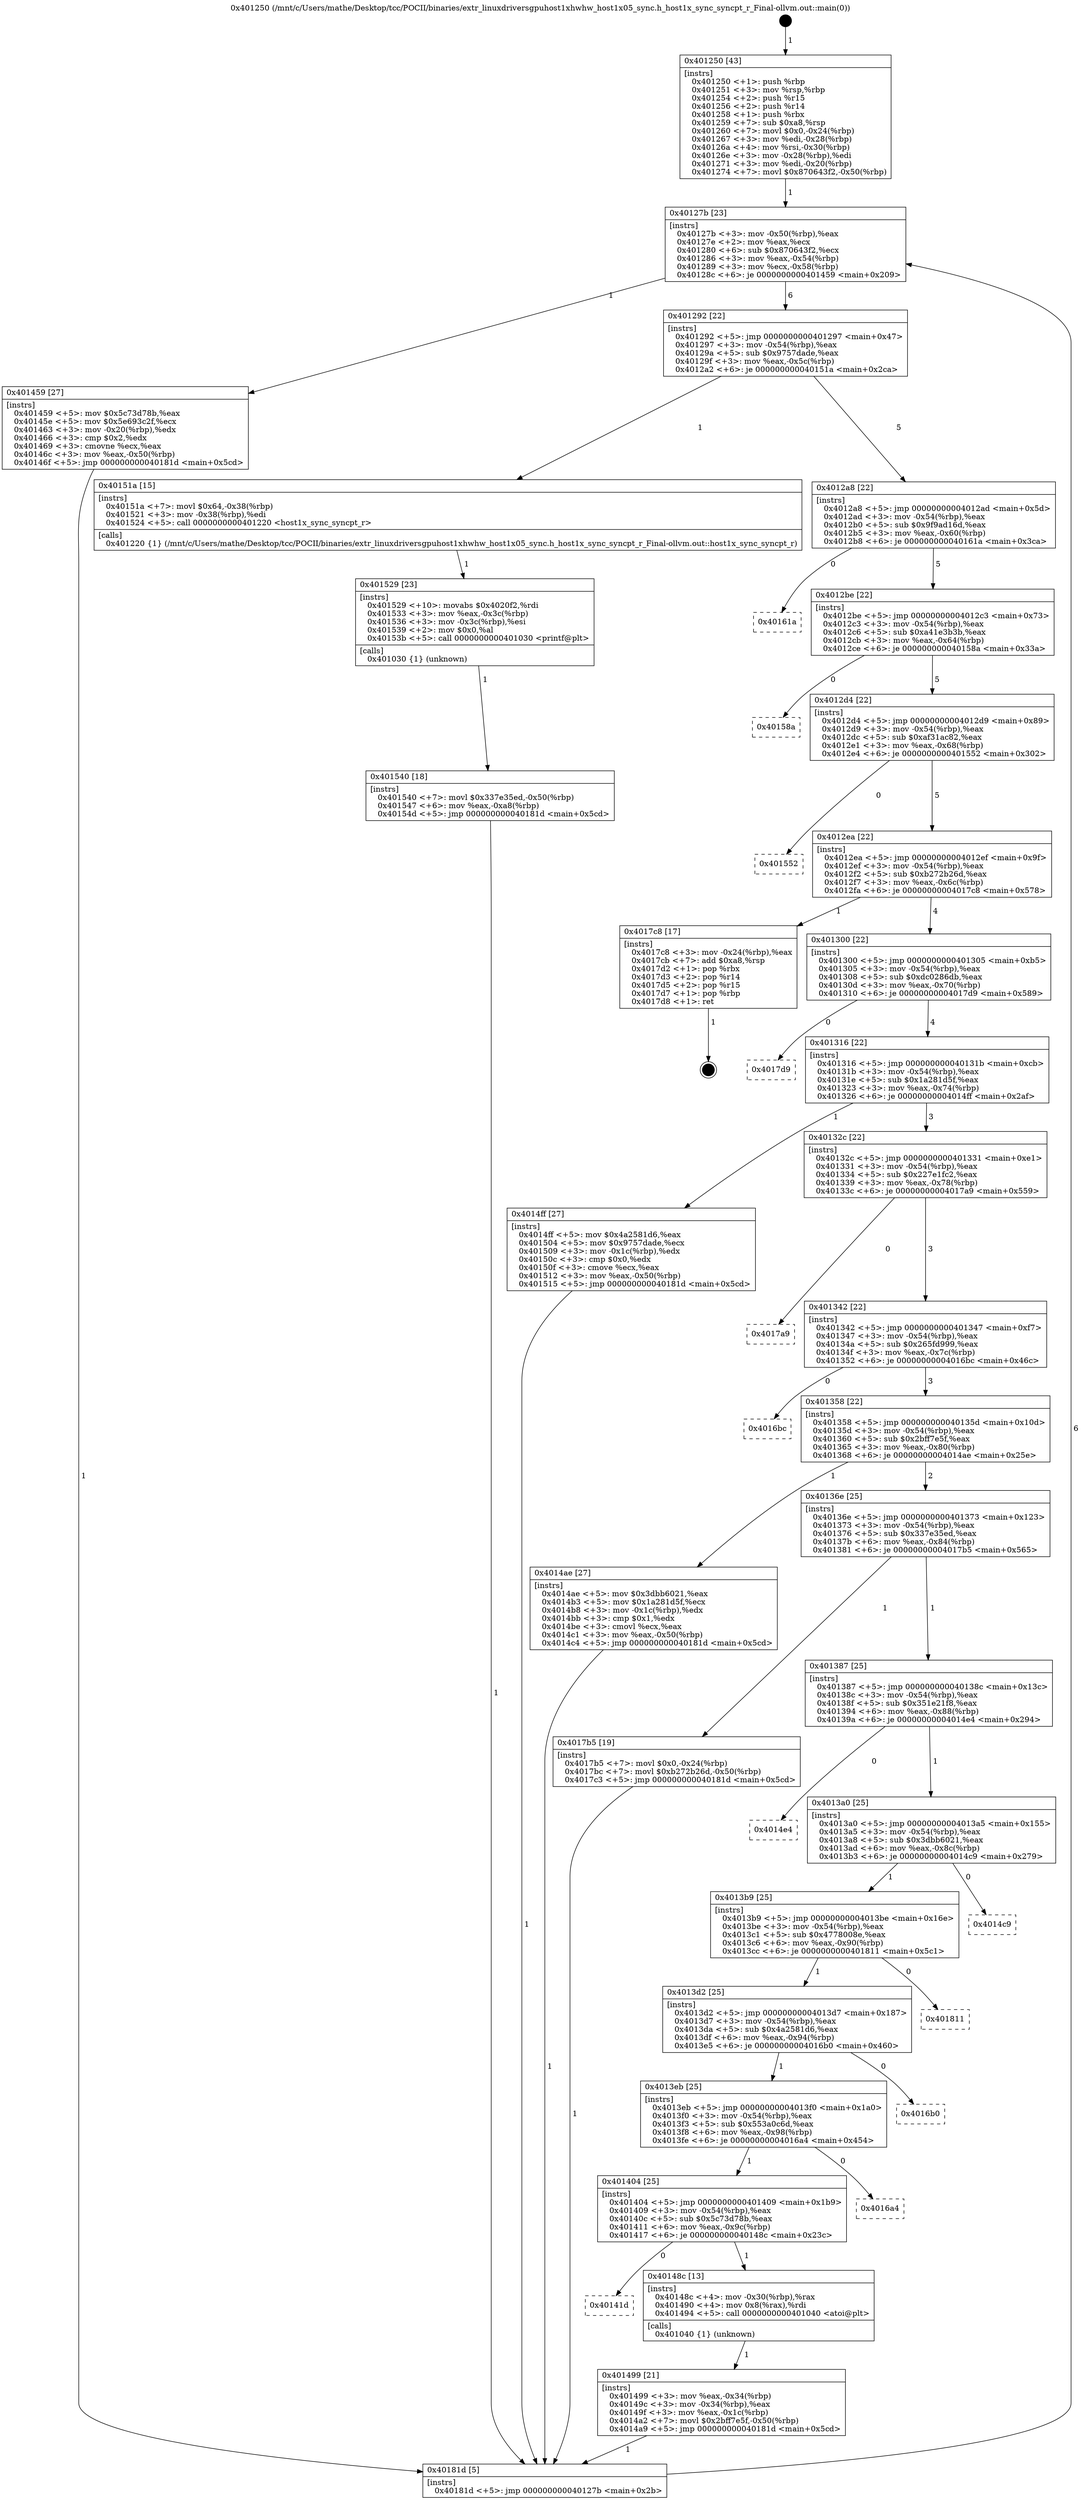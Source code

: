 digraph "0x401250" {
  label = "0x401250 (/mnt/c/Users/mathe/Desktop/tcc/POCII/binaries/extr_linuxdriversgpuhost1xhwhw_host1x05_sync.h_host1x_sync_syncpt_r_Final-ollvm.out::main(0))"
  labelloc = "t"
  node[shape=record]

  Entry [label="",width=0.3,height=0.3,shape=circle,fillcolor=black,style=filled]
  "0x40127b" [label="{
     0x40127b [23]\l
     | [instrs]\l
     &nbsp;&nbsp;0x40127b \<+3\>: mov -0x50(%rbp),%eax\l
     &nbsp;&nbsp;0x40127e \<+2\>: mov %eax,%ecx\l
     &nbsp;&nbsp;0x401280 \<+6\>: sub $0x870643f2,%ecx\l
     &nbsp;&nbsp;0x401286 \<+3\>: mov %eax,-0x54(%rbp)\l
     &nbsp;&nbsp;0x401289 \<+3\>: mov %ecx,-0x58(%rbp)\l
     &nbsp;&nbsp;0x40128c \<+6\>: je 0000000000401459 \<main+0x209\>\l
  }"]
  "0x401459" [label="{
     0x401459 [27]\l
     | [instrs]\l
     &nbsp;&nbsp;0x401459 \<+5\>: mov $0x5c73d78b,%eax\l
     &nbsp;&nbsp;0x40145e \<+5\>: mov $0x5e693c2f,%ecx\l
     &nbsp;&nbsp;0x401463 \<+3\>: mov -0x20(%rbp),%edx\l
     &nbsp;&nbsp;0x401466 \<+3\>: cmp $0x2,%edx\l
     &nbsp;&nbsp;0x401469 \<+3\>: cmovne %ecx,%eax\l
     &nbsp;&nbsp;0x40146c \<+3\>: mov %eax,-0x50(%rbp)\l
     &nbsp;&nbsp;0x40146f \<+5\>: jmp 000000000040181d \<main+0x5cd\>\l
  }"]
  "0x401292" [label="{
     0x401292 [22]\l
     | [instrs]\l
     &nbsp;&nbsp;0x401292 \<+5\>: jmp 0000000000401297 \<main+0x47\>\l
     &nbsp;&nbsp;0x401297 \<+3\>: mov -0x54(%rbp),%eax\l
     &nbsp;&nbsp;0x40129a \<+5\>: sub $0x9757dade,%eax\l
     &nbsp;&nbsp;0x40129f \<+3\>: mov %eax,-0x5c(%rbp)\l
     &nbsp;&nbsp;0x4012a2 \<+6\>: je 000000000040151a \<main+0x2ca\>\l
  }"]
  "0x40181d" [label="{
     0x40181d [5]\l
     | [instrs]\l
     &nbsp;&nbsp;0x40181d \<+5\>: jmp 000000000040127b \<main+0x2b\>\l
  }"]
  "0x401250" [label="{
     0x401250 [43]\l
     | [instrs]\l
     &nbsp;&nbsp;0x401250 \<+1\>: push %rbp\l
     &nbsp;&nbsp;0x401251 \<+3\>: mov %rsp,%rbp\l
     &nbsp;&nbsp;0x401254 \<+2\>: push %r15\l
     &nbsp;&nbsp;0x401256 \<+2\>: push %r14\l
     &nbsp;&nbsp;0x401258 \<+1\>: push %rbx\l
     &nbsp;&nbsp;0x401259 \<+7\>: sub $0xa8,%rsp\l
     &nbsp;&nbsp;0x401260 \<+7\>: movl $0x0,-0x24(%rbp)\l
     &nbsp;&nbsp;0x401267 \<+3\>: mov %edi,-0x28(%rbp)\l
     &nbsp;&nbsp;0x40126a \<+4\>: mov %rsi,-0x30(%rbp)\l
     &nbsp;&nbsp;0x40126e \<+3\>: mov -0x28(%rbp),%edi\l
     &nbsp;&nbsp;0x401271 \<+3\>: mov %edi,-0x20(%rbp)\l
     &nbsp;&nbsp;0x401274 \<+7\>: movl $0x870643f2,-0x50(%rbp)\l
  }"]
  Exit [label="",width=0.3,height=0.3,shape=circle,fillcolor=black,style=filled,peripheries=2]
  "0x40151a" [label="{
     0x40151a [15]\l
     | [instrs]\l
     &nbsp;&nbsp;0x40151a \<+7\>: movl $0x64,-0x38(%rbp)\l
     &nbsp;&nbsp;0x401521 \<+3\>: mov -0x38(%rbp),%edi\l
     &nbsp;&nbsp;0x401524 \<+5\>: call 0000000000401220 \<host1x_sync_syncpt_r\>\l
     | [calls]\l
     &nbsp;&nbsp;0x401220 \{1\} (/mnt/c/Users/mathe/Desktop/tcc/POCII/binaries/extr_linuxdriversgpuhost1xhwhw_host1x05_sync.h_host1x_sync_syncpt_r_Final-ollvm.out::host1x_sync_syncpt_r)\l
  }"]
  "0x4012a8" [label="{
     0x4012a8 [22]\l
     | [instrs]\l
     &nbsp;&nbsp;0x4012a8 \<+5\>: jmp 00000000004012ad \<main+0x5d\>\l
     &nbsp;&nbsp;0x4012ad \<+3\>: mov -0x54(%rbp),%eax\l
     &nbsp;&nbsp;0x4012b0 \<+5\>: sub $0x9f9ad16d,%eax\l
     &nbsp;&nbsp;0x4012b5 \<+3\>: mov %eax,-0x60(%rbp)\l
     &nbsp;&nbsp;0x4012b8 \<+6\>: je 000000000040161a \<main+0x3ca\>\l
  }"]
  "0x401540" [label="{
     0x401540 [18]\l
     | [instrs]\l
     &nbsp;&nbsp;0x401540 \<+7\>: movl $0x337e35ed,-0x50(%rbp)\l
     &nbsp;&nbsp;0x401547 \<+6\>: mov %eax,-0xa8(%rbp)\l
     &nbsp;&nbsp;0x40154d \<+5\>: jmp 000000000040181d \<main+0x5cd\>\l
  }"]
  "0x40161a" [label="{
     0x40161a\l
  }", style=dashed]
  "0x4012be" [label="{
     0x4012be [22]\l
     | [instrs]\l
     &nbsp;&nbsp;0x4012be \<+5\>: jmp 00000000004012c3 \<main+0x73\>\l
     &nbsp;&nbsp;0x4012c3 \<+3\>: mov -0x54(%rbp),%eax\l
     &nbsp;&nbsp;0x4012c6 \<+5\>: sub $0xa41e3b3b,%eax\l
     &nbsp;&nbsp;0x4012cb \<+3\>: mov %eax,-0x64(%rbp)\l
     &nbsp;&nbsp;0x4012ce \<+6\>: je 000000000040158a \<main+0x33a\>\l
  }"]
  "0x401529" [label="{
     0x401529 [23]\l
     | [instrs]\l
     &nbsp;&nbsp;0x401529 \<+10\>: movabs $0x4020f2,%rdi\l
     &nbsp;&nbsp;0x401533 \<+3\>: mov %eax,-0x3c(%rbp)\l
     &nbsp;&nbsp;0x401536 \<+3\>: mov -0x3c(%rbp),%esi\l
     &nbsp;&nbsp;0x401539 \<+2\>: mov $0x0,%al\l
     &nbsp;&nbsp;0x40153b \<+5\>: call 0000000000401030 \<printf@plt\>\l
     | [calls]\l
     &nbsp;&nbsp;0x401030 \{1\} (unknown)\l
  }"]
  "0x40158a" [label="{
     0x40158a\l
  }", style=dashed]
  "0x4012d4" [label="{
     0x4012d4 [22]\l
     | [instrs]\l
     &nbsp;&nbsp;0x4012d4 \<+5\>: jmp 00000000004012d9 \<main+0x89\>\l
     &nbsp;&nbsp;0x4012d9 \<+3\>: mov -0x54(%rbp),%eax\l
     &nbsp;&nbsp;0x4012dc \<+5\>: sub $0xaf31ac82,%eax\l
     &nbsp;&nbsp;0x4012e1 \<+3\>: mov %eax,-0x68(%rbp)\l
     &nbsp;&nbsp;0x4012e4 \<+6\>: je 0000000000401552 \<main+0x302\>\l
  }"]
  "0x401499" [label="{
     0x401499 [21]\l
     | [instrs]\l
     &nbsp;&nbsp;0x401499 \<+3\>: mov %eax,-0x34(%rbp)\l
     &nbsp;&nbsp;0x40149c \<+3\>: mov -0x34(%rbp),%eax\l
     &nbsp;&nbsp;0x40149f \<+3\>: mov %eax,-0x1c(%rbp)\l
     &nbsp;&nbsp;0x4014a2 \<+7\>: movl $0x2bff7e5f,-0x50(%rbp)\l
     &nbsp;&nbsp;0x4014a9 \<+5\>: jmp 000000000040181d \<main+0x5cd\>\l
  }"]
  "0x401552" [label="{
     0x401552\l
  }", style=dashed]
  "0x4012ea" [label="{
     0x4012ea [22]\l
     | [instrs]\l
     &nbsp;&nbsp;0x4012ea \<+5\>: jmp 00000000004012ef \<main+0x9f\>\l
     &nbsp;&nbsp;0x4012ef \<+3\>: mov -0x54(%rbp),%eax\l
     &nbsp;&nbsp;0x4012f2 \<+5\>: sub $0xb272b26d,%eax\l
     &nbsp;&nbsp;0x4012f7 \<+3\>: mov %eax,-0x6c(%rbp)\l
     &nbsp;&nbsp;0x4012fa \<+6\>: je 00000000004017c8 \<main+0x578\>\l
  }"]
  "0x40141d" [label="{
     0x40141d\l
  }", style=dashed]
  "0x4017c8" [label="{
     0x4017c8 [17]\l
     | [instrs]\l
     &nbsp;&nbsp;0x4017c8 \<+3\>: mov -0x24(%rbp),%eax\l
     &nbsp;&nbsp;0x4017cb \<+7\>: add $0xa8,%rsp\l
     &nbsp;&nbsp;0x4017d2 \<+1\>: pop %rbx\l
     &nbsp;&nbsp;0x4017d3 \<+2\>: pop %r14\l
     &nbsp;&nbsp;0x4017d5 \<+2\>: pop %r15\l
     &nbsp;&nbsp;0x4017d7 \<+1\>: pop %rbp\l
     &nbsp;&nbsp;0x4017d8 \<+1\>: ret\l
  }"]
  "0x401300" [label="{
     0x401300 [22]\l
     | [instrs]\l
     &nbsp;&nbsp;0x401300 \<+5\>: jmp 0000000000401305 \<main+0xb5\>\l
     &nbsp;&nbsp;0x401305 \<+3\>: mov -0x54(%rbp),%eax\l
     &nbsp;&nbsp;0x401308 \<+5\>: sub $0xdc0286db,%eax\l
     &nbsp;&nbsp;0x40130d \<+3\>: mov %eax,-0x70(%rbp)\l
     &nbsp;&nbsp;0x401310 \<+6\>: je 00000000004017d9 \<main+0x589\>\l
  }"]
  "0x40148c" [label="{
     0x40148c [13]\l
     | [instrs]\l
     &nbsp;&nbsp;0x40148c \<+4\>: mov -0x30(%rbp),%rax\l
     &nbsp;&nbsp;0x401490 \<+4\>: mov 0x8(%rax),%rdi\l
     &nbsp;&nbsp;0x401494 \<+5\>: call 0000000000401040 \<atoi@plt\>\l
     | [calls]\l
     &nbsp;&nbsp;0x401040 \{1\} (unknown)\l
  }"]
  "0x4017d9" [label="{
     0x4017d9\l
  }", style=dashed]
  "0x401316" [label="{
     0x401316 [22]\l
     | [instrs]\l
     &nbsp;&nbsp;0x401316 \<+5\>: jmp 000000000040131b \<main+0xcb\>\l
     &nbsp;&nbsp;0x40131b \<+3\>: mov -0x54(%rbp),%eax\l
     &nbsp;&nbsp;0x40131e \<+5\>: sub $0x1a281d5f,%eax\l
     &nbsp;&nbsp;0x401323 \<+3\>: mov %eax,-0x74(%rbp)\l
     &nbsp;&nbsp;0x401326 \<+6\>: je 00000000004014ff \<main+0x2af\>\l
  }"]
  "0x401404" [label="{
     0x401404 [25]\l
     | [instrs]\l
     &nbsp;&nbsp;0x401404 \<+5\>: jmp 0000000000401409 \<main+0x1b9\>\l
     &nbsp;&nbsp;0x401409 \<+3\>: mov -0x54(%rbp),%eax\l
     &nbsp;&nbsp;0x40140c \<+5\>: sub $0x5c73d78b,%eax\l
     &nbsp;&nbsp;0x401411 \<+6\>: mov %eax,-0x9c(%rbp)\l
     &nbsp;&nbsp;0x401417 \<+6\>: je 000000000040148c \<main+0x23c\>\l
  }"]
  "0x4014ff" [label="{
     0x4014ff [27]\l
     | [instrs]\l
     &nbsp;&nbsp;0x4014ff \<+5\>: mov $0x4a2581d6,%eax\l
     &nbsp;&nbsp;0x401504 \<+5\>: mov $0x9757dade,%ecx\l
     &nbsp;&nbsp;0x401509 \<+3\>: mov -0x1c(%rbp),%edx\l
     &nbsp;&nbsp;0x40150c \<+3\>: cmp $0x0,%edx\l
     &nbsp;&nbsp;0x40150f \<+3\>: cmove %ecx,%eax\l
     &nbsp;&nbsp;0x401512 \<+3\>: mov %eax,-0x50(%rbp)\l
     &nbsp;&nbsp;0x401515 \<+5\>: jmp 000000000040181d \<main+0x5cd\>\l
  }"]
  "0x40132c" [label="{
     0x40132c [22]\l
     | [instrs]\l
     &nbsp;&nbsp;0x40132c \<+5\>: jmp 0000000000401331 \<main+0xe1\>\l
     &nbsp;&nbsp;0x401331 \<+3\>: mov -0x54(%rbp),%eax\l
     &nbsp;&nbsp;0x401334 \<+5\>: sub $0x227e1fc2,%eax\l
     &nbsp;&nbsp;0x401339 \<+3\>: mov %eax,-0x78(%rbp)\l
     &nbsp;&nbsp;0x40133c \<+6\>: je 00000000004017a9 \<main+0x559\>\l
  }"]
  "0x4016a4" [label="{
     0x4016a4\l
  }", style=dashed]
  "0x4017a9" [label="{
     0x4017a9\l
  }", style=dashed]
  "0x401342" [label="{
     0x401342 [22]\l
     | [instrs]\l
     &nbsp;&nbsp;0x401342 \<+5\>: jmp 0000000000401347 \<main+0xf7\>\l
     &nbsp;&nbsp;0x401347 \<+3\>: mov -0x54(%rbp),%eax\l
     &nbsp;&nbsp;0x40134a \<+5\>: sub $0x265fd999,%eax\l
     &nbsp;&nbsp;0x40134f \<+3\>: mov %eax,-0x7c(%rbp)\l
     &nbsp;&nbsp;0x401352 \<+6\>: je 00000000004016bc \<main+0x46c\>\l
  }"]
  "0x4013eb" [label="{
     0x4013eb [25]\l
     | [instrs]\l
     &nbsp;&nbsp;0x4013eb \<+5\>: jmp 00000000004013f0 \<main+0x1a0\>\l
     &nbsp;&nbsp;0x4013f0 \<+3\>: mov -0x54(%rbp),%eax\l
     &nbsp;&nbsp;0x4013f3 \<+5\>: sub $0x553a0c6d,%eax\l
     &nbsp;&nbsp;0x4013f8 \<+6\>: mov %eax,-0x98(%rbp)\l
     &nbsp;&nbsp;0x4013fe \<+6\>: je 00000000004016a4 \<main+0x454\>\l
  }"]
  "0x4016bc" [label="{
     0x4016bc\l
  }", style=dashed]
  "0x401358" [label="{
     0x401358 [22]\l
     | [instrs]\l
     &nbsp;&nbsp;0x401358 \<+5\>: jmp 000000000040135d \<main+0x10d\>\l
     &nbsp;&nbsp;0x40135d \<+3\>: mov -0x54(%rbp),%eax\l
     &nbsp;&nbsp;0x401360 \<+5\>: sub $0x2bff7e5f,%eax\l
     &nbsp;&nbsp;0x401365 \<+3\>: mov %eax,-0x80(%rbp)\l
     &nbsp;&nbsp;0x401368 \<+6\>: je 00000000004014ae \<main+0x25e\>\l
  }"]
  "0x4016b0" [label="{
     0x4016b0\l
  }", style=dashed]
  "0x4014ae" [label="{
     0x4014ae [27]\l
     | [instrs]\l
     &nbsp;&nbsp;0x4014ae \<+5\>: mov $0x3dbb6021,%eax\l
     &nbsp;&nbsp;0x4014b3 \<+5\>: mov $0x1a281d5f,%ecx\l
     &nbsp;&nbsp;0x4014b8 \<+3\>: mov -0x1c(%rbp),%edx\l
     &nbsp;&nbsp;0x4014bb \<+3\>: cmp $0x1,%edx\l
     &nbsp;&nbsp;0x4014be \<+3\>: cmovl %ecx,%eax\l
     &nbsp;&nbsp;0x4014c1 \<+3\>: mov %eax,-0x50(%rbp)\l
     &nbsp;&nbsp;0x4014c4 \<+5\>: jmp 000000000040181d \<main+0x5cd\>\l
  }"]
  "0x40136e" [label="{
     0x40136e [25]\l
     | [instrs]\l
     &nbsp;&nbsp;0x40136e \<+5\>: jmp 0000000000401373 \<main+0x123\>\l
     &nbsp;&nbsp;0x401373 \<+3\>: mov -0x54(%rbp),%eax\l
     &nbsp;&nbsp;0x401376 \<+5\>: sub $0x337e35ed,%eax\l
     &nbsp;&nbsp;0x40137b \<+6\>: mov %eax,-0x84(%rbp)\l
     &nbsp;&nbsp;0x401381 \<+6\>: je 00000000004017b5 \<main+0x565\>\l
  }"]
  "0x4013d2" [label="{
     0x4013d2 [25]\l
     | [instrs]\l
     &nbsp;&nbsp;0x4013d2 \<+5\>: jmp 00000000004013d7 \<main+0x187\>\l
     &nbsp;&nbsp;0x4013d7 \<+3\>: mov -0x54(%rbp),%eax\l
     &nbsp;&nbsp;0x4013da \<+5\>: sub $0x4a2581d6,%eax\l
     &nbsp;&nbsp;0x4013df \<+6\>: mov %eax,-0x94(%rbp)\l
     &nbsp;&nbsp;0x4013e5 \<+6\>: je 00000000004016b0 \<main+0x460\>\l
  }"]
  "0x4017b5" [label="{
     0x4017b5 [19]\l
     | [instrs]\l
     &nbsp;&nbsp;0x4017b5 \<+7\>: movl $0x0,-0x24(%rbp)\l
     &nbsp;&nbsp;0x4017bc \<+7\>: movl $0xb272b26d,-0x50(%rbp)\l
     &nbsp;&nbsp;0x4017c3 \<+5\>: jmp 000000000040181d \<main+0x5cd\>\l
  }"]
  "0x401387" [label="{
     0x401387 [25]\l
     | [instrs]\l
     &nbsp;&nbsp;0x401387 \<+5\>: jmp 000000000040138c \<main+0x13c\>\l
     &nbsp;&nbsp;0x40138c \<+3\>: mov -0x54(%rbp),%eax\l
     &nbsp;&nbsp;0x40138f \<+5\>: sub $0x351e21f8,%eax\l
     &nbsp;&nbsp;0x401394 \<+6\>: mov %eax,-0x88(%rbp)\l
     &nbsp;&nbsp;0x40139a \<+6\>: je 00000000004014e4 \<main+0x294\>\l
  }"]
  "0x401811" [label="{
     0x401811\l
  }", style=dashed]
  "0x4014e4" [label="{
     0x4014e4\l
  }", style=dashed]
  "0x4013a0" [label="{
     0x4013a0 [25]\l
     | [instrs]\l
     &nbsp;&nbsp;0x4013a0 \<+5\>: jmp 00000000004013a5 \<main+0x155\>\l
     &nbsp;&nbsp;0x4013a5 \<+3\>: mov -0x54(%rbp),%eax\l
     &nbsp;&nbsp;0x4013a8 \<+5\>: sub $0x3dbb6021,%eax\l
     &nbsp;&nbsp;0x4013ad \<+6\>: mov %eax,-0x8c(%rbp)\l
     &nbsp;&nbsp;0x4013b3 \<+6\>: je 00000000004014c9 \<main+0x279\>\l
  }"]
  "0x4013b9" [label="{
     0x4013b9 [25]\l
     | [instrs]\l
     &nbsp;&nbsp;0x4013b9 \<+5\>: jmp 00000000004013be \<main+0x16e\>\l
     &nbsp;&nbsp;0x4013be \<+3\>: mov -0x54(%rbp),%eax\l
     &nbsp;&nbsp;0x4013c1 \<+5\>: sub $0x4778008e,%eax\l
     &nbsp;&nbsp;0x4013c6 \<+6\>: mov %eax,-0x90(%rbp)\l
     &nbsp;&nbsp;0x4013cc \<+6\>: je 0000000000401811 \<main+0x5c1\>\l
  }"]
  "0x4014c9" [label="{
     0x4014c9\l
  }", style=dashed]
  Entry -> "0x401250" [label=" 1"]
  "0x40127b" -> "0x401459" [label=" 1"]
  "0x40127b" -> "0x401292" [label=" 6"]
  "0x401459" -> "0x40181d" [label=" 1"]
  "0x401250" -> "0x40127b" [label=" 1"]
  "0x40181d" -> "0x40127b" [label=" 6"]
  "0x4017c8" -> Exit [label=" 1"]
  "0x401292" -> "0x40151a" [label=" 1"]
  "0x401292" -> "0x4012a8" [label=" 5"]
  "0x4017b5" -> "0x40181d" [label=" 1"]
  "0x4012a8" -> "0x40161a" [label=" 0"]
  "0x4012a8" -> "0x4012be" [label=" 5"]
  "0x401540" -> "0x40181d" [label=" 1"]
  "0x4012be" -> "0x40158a" [label=" 0"]
  "0x4012be" -> "0x4012d4" [label=" 5"]
  "0x401529" -> "0x401540" [label=" 1"]
  "0x4012d4" -> "0x401552" [label=" 0"]
  "0x4012d4" -> "0x4012ea" [label=" 5"]
  "0x40151a" -> "0x401529" [label=" 1"]
  "0x4012ea" -> "0x4017c8" [label=" 1"]
  "0x4012ea" -> "0x401300" [label=" 4"]
  "0x4014ff" -> "0x40181d" [label=" 1"]
  "0x401300" -> "0x4017d9" [label=" 0"]
  "0x401300" -> "0x401316" [label=" 4"]
  "0x4014ae" -> "0x40181d" [label=" 1"]
  "0x401316" -> "0x4014ff" [label=" 1"]
  "0x401316" -> "0x40132c" [label=" 3"]
  "0x40148c" -> "0x401499" [label=" 1"]
  "0x40132c" -> "0x4017a9" [label=" 0"]
  "0x40132c" -> "0x401342" [label=" 3"]
  "0x401404" -> "0x40141d" [label=" 0"]
  "0x401342" -> "0x4016bc" [label=" 0"]
  "0x401342" -> "0x401358" [label=" 3"]
  "0x401499" -> "0x40181d" [label=" 1"]
  "0x401358" -> "0x4014ae" [label=" 1"]
  "0x401358" -> "0x40136e" [label=" 2"]
  "0x4013eb" -> "0x401404" [label=" 1"]
  "0x40136e" -> "0x4017b5" [label=" 1"]
  "0x40136e" -> "0x401387" [label=" 1"]
  "0x401404" -> "0x40148c" [label=" 1"]
  "0x401387" -> "0x4014e4" [label=" 0"]
  "0x401387" -> "0x4013a0" [label=" 1"]
  "0x4013d2" -> "0x4013eb" [label=" 1"]
  "0x4013a0" -> "0x4014c9" [label=" 0"]
  "0x4013a0" -> "0x4013b9" [label=" 1"]
  "0x4013d2" -> "0x4016b0" [label=" 0"]
  "0x4013b9" -> "0x401811" [label=" 0"]
  "0x4013b9" -> "0x4013d2" [label=" 1"]
  "0x4013eb" -> "0x4016a4" [label=" 0"]
}
